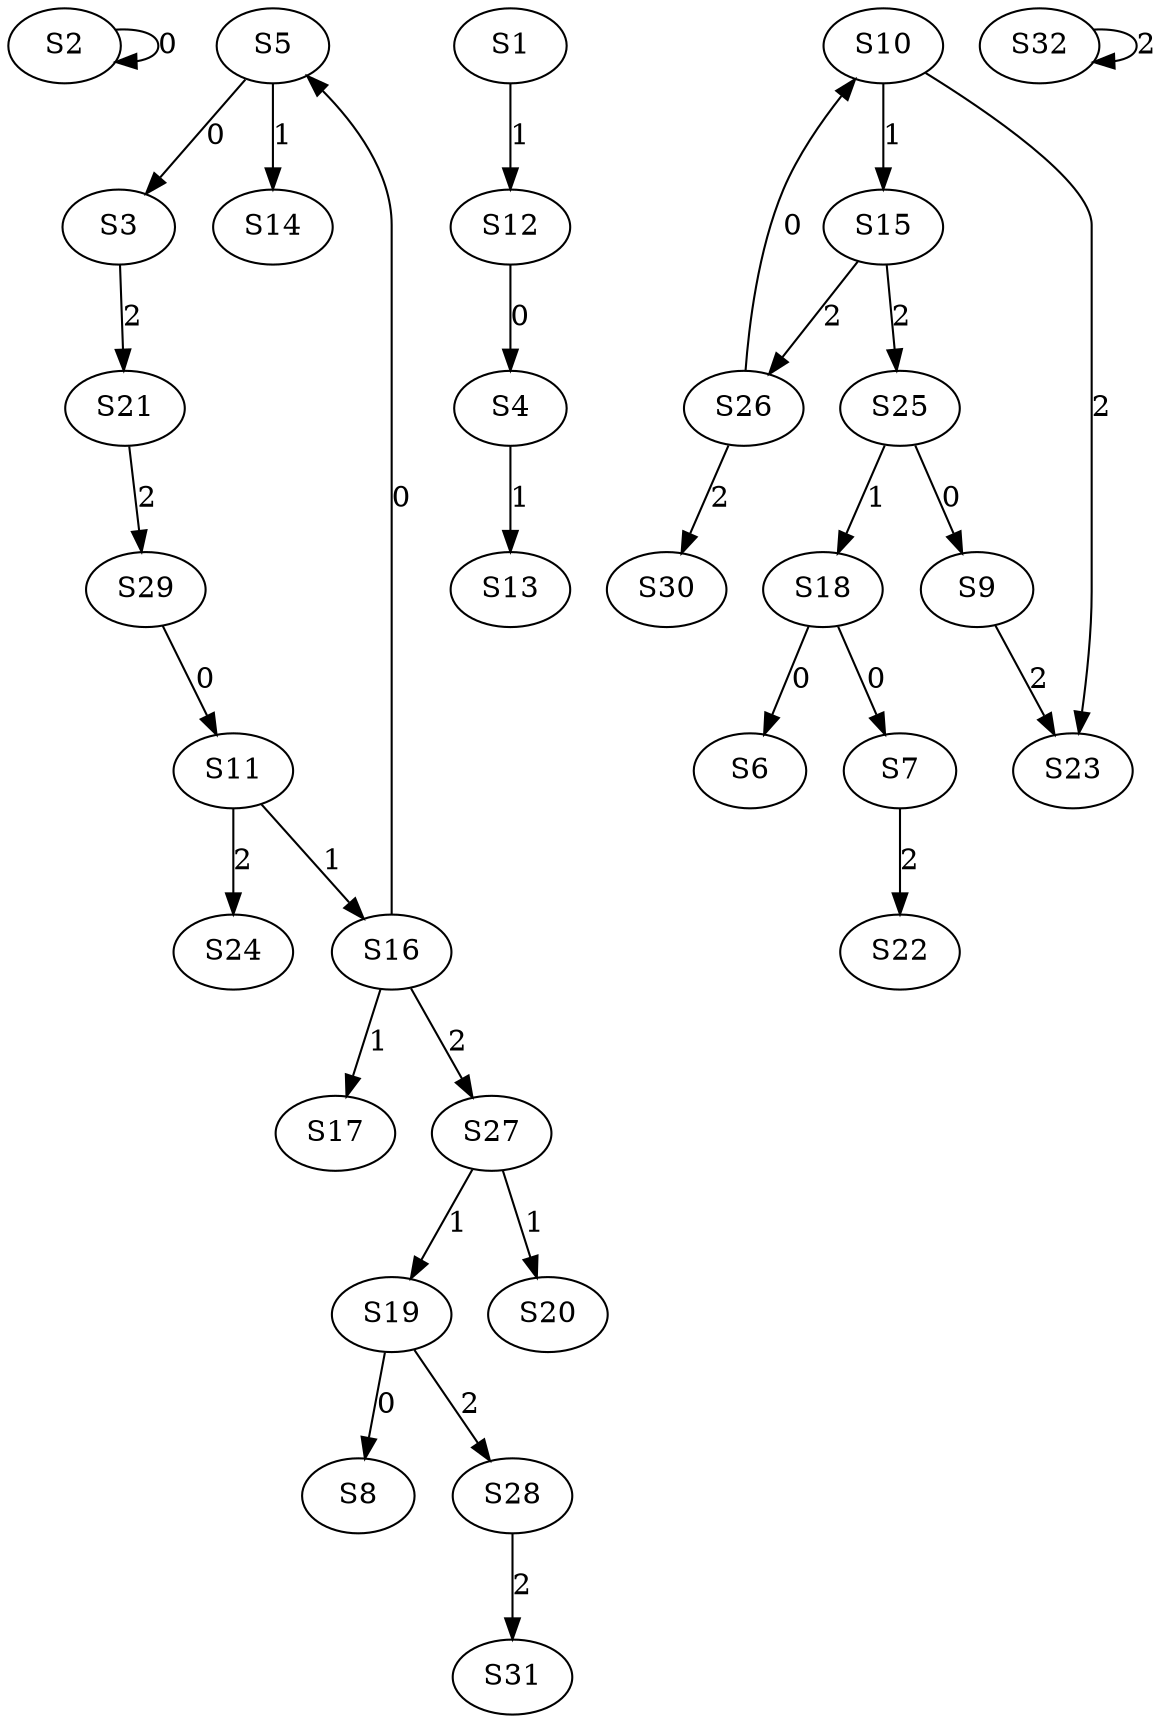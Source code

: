 strict digraph {
	S2 -> S2 [ label = 0 ];
	S5 -> S3 [ label = 0 ];
	S12 -> S4 [ label = 0 ];
	S16 -> S5 [ label = 0 ];
	S18 -> S6 [ label = 0 ];
	S18 -> S7 [ label = 0 ];
	S19 -> S8 [ label = 0 ];
	S25 -> S9 [ label = 0 ];
	S26 -> S10 [ label = 0 ];
	S29 -> S11 [ label = 0 ];
	S1 -> S12 [ label = 1 ];
	S4 -> S13 [ label = 1 ];
	S5 -> S14 [ label = 1 ];
	S10 -> S15 [ label = 1 ];
	S11 -> S16 [ label = 1 ];
	S16 -> S17 [ label = 1 ];
	S25 -> S18 [ label = 1 ];
	S27 -> S19 [ label = 1 ];
	S27 -> S20 [ label = 1 ];
	S3 -> S21 [ label = 2 ];
	S7 -> S22 [ label = 2 ];
	S9 -> S23 [ label = 2 ];
	S11 -> S24 [ label = 2 ];
	S15 -> S25 [ label = 2 ];
	S15 -> S26 [ label = 2 ];
	S16 -> S27 [ label = 2 ];
	S19 -> S28 [ label = 2 ];
	S21 -> S29 [ label = 2 ];
	S26 -> S30 [ label = 2 ];
	S28 -> S31 [ label = 2 ];
	S32 -> S32 [ label = 2 ];
	S10 -> S23 [ label = 2 ];
}